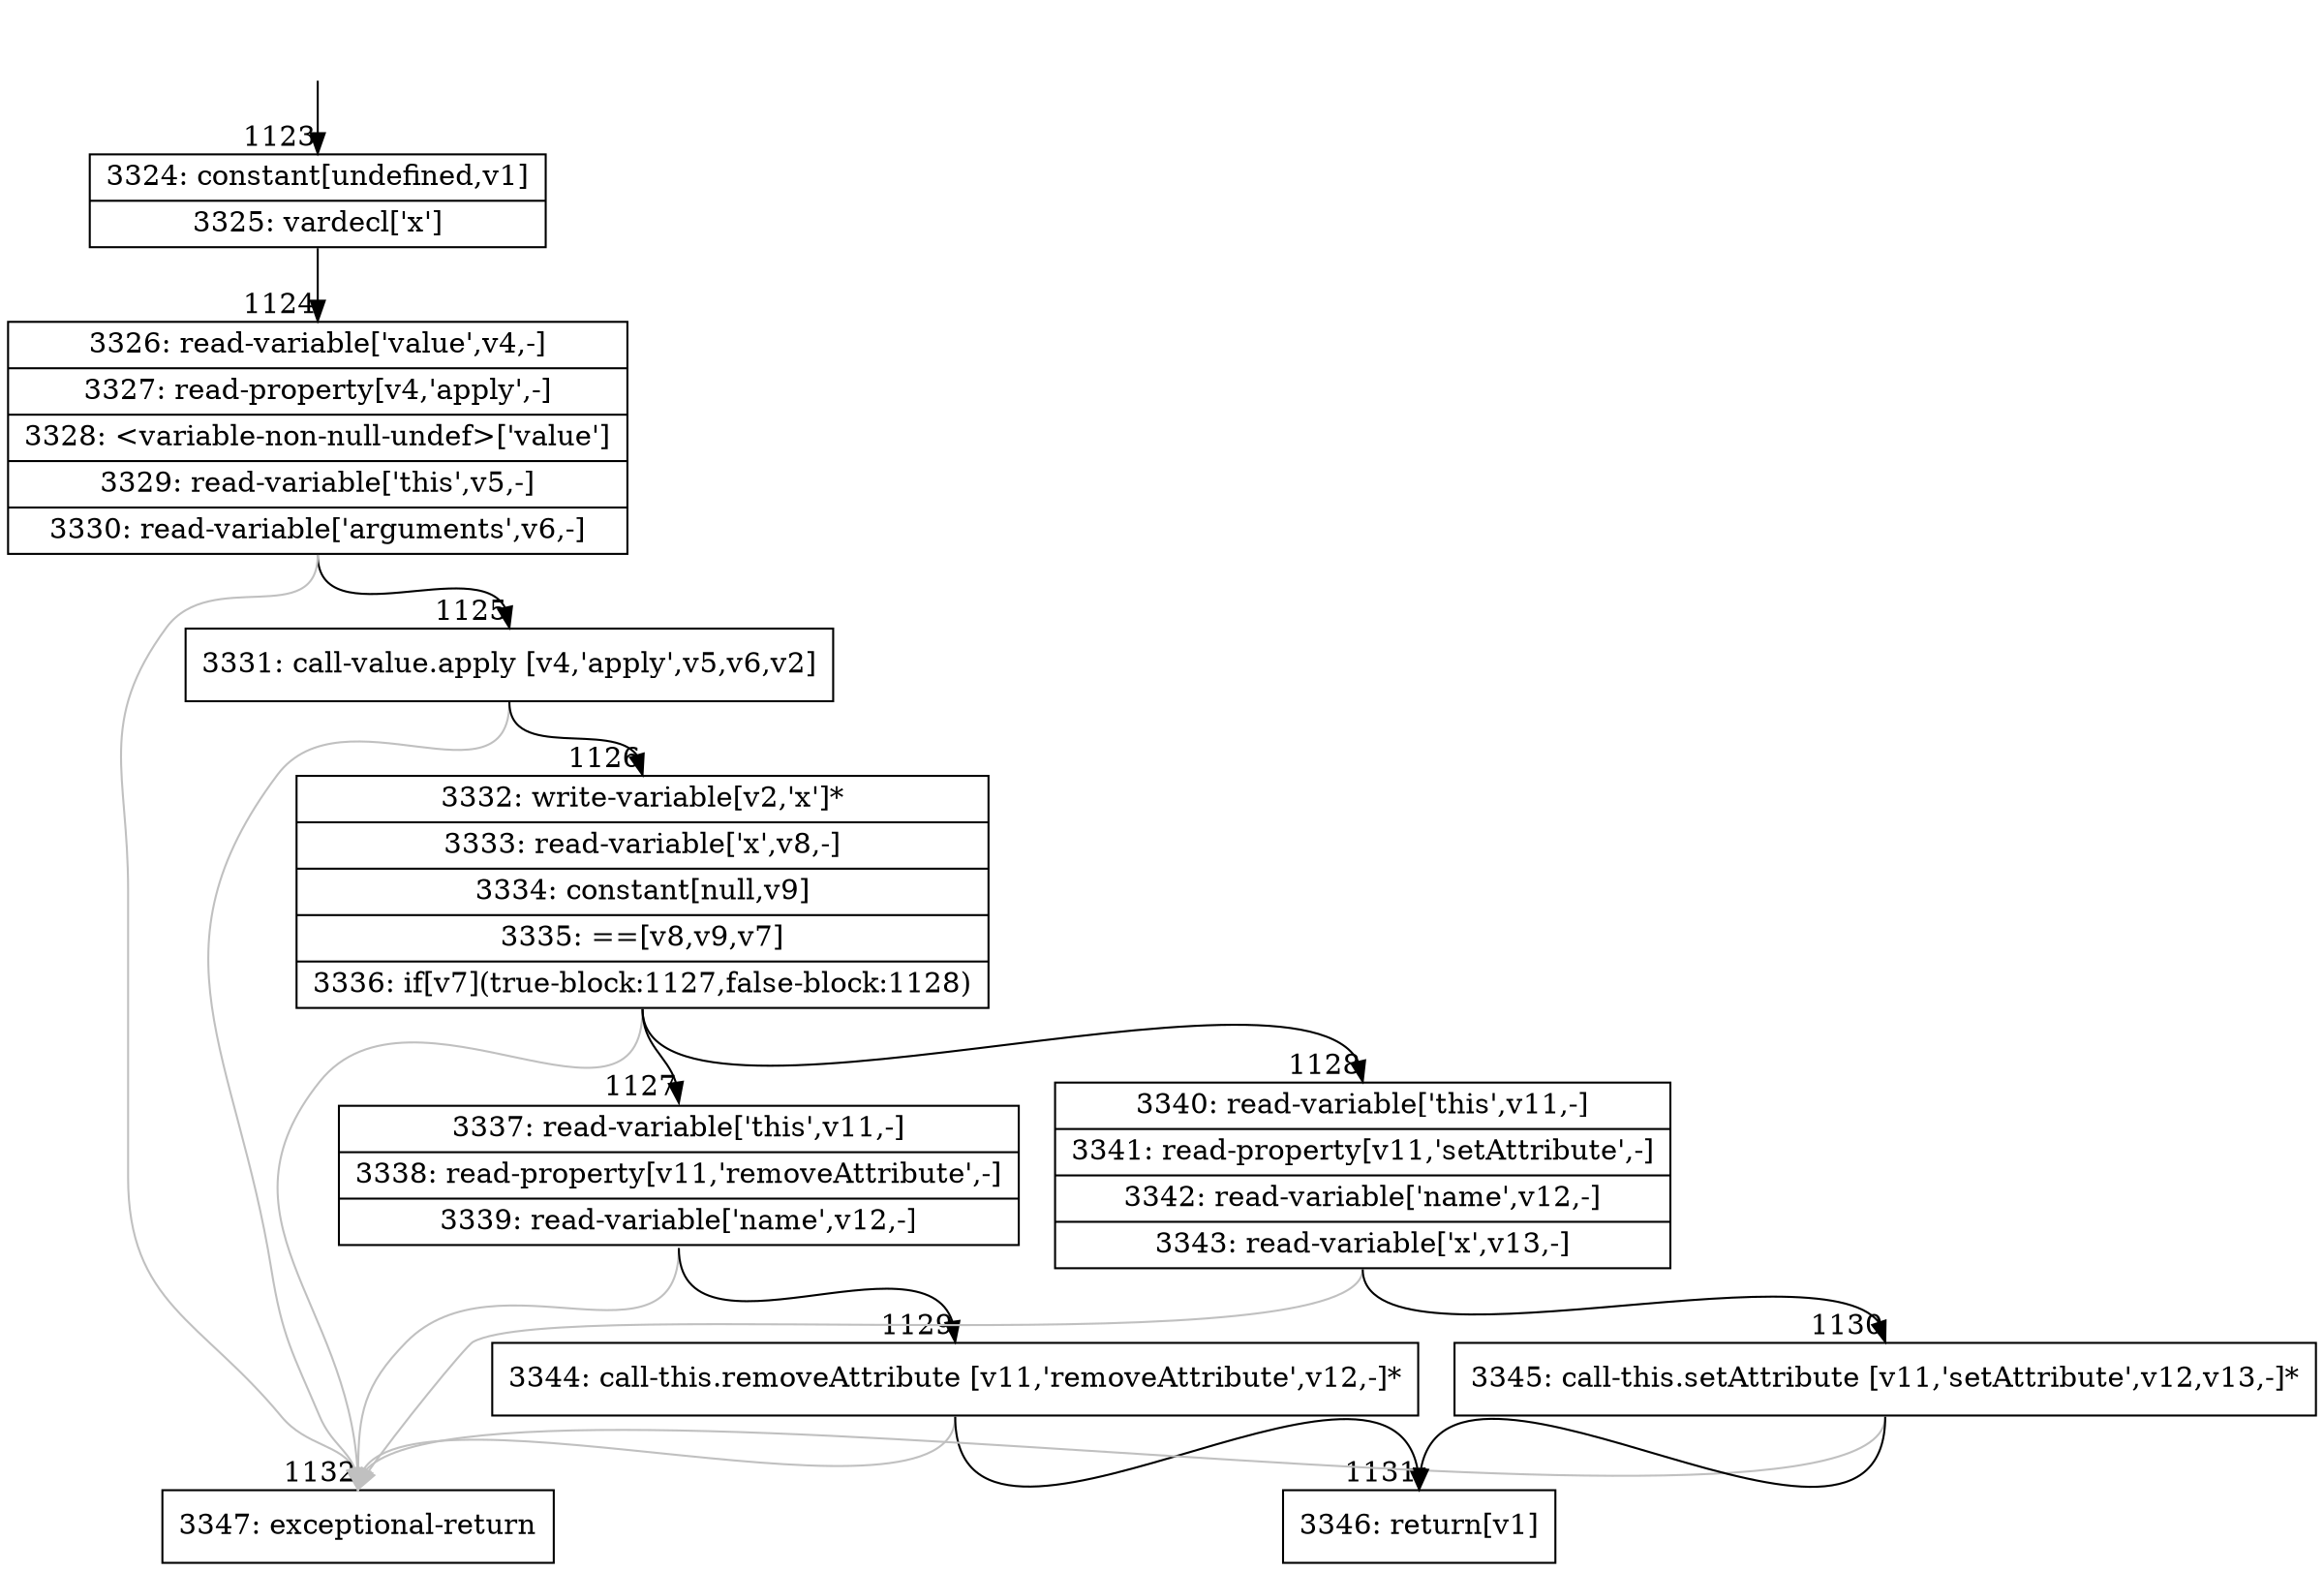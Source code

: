 digraph {
rankdir="TD"
BB_entry113[shape=none,label=""];
BB_entry113 -> BB1123 [tailport=s, headport=n, headlabel="    1123"]
BB1123 [shape=record label="{3324: constant[undefined,v1]|3325: vardecl['x']}" ] 
BB1123 -> BB1124 [tailport=s, headport=n, headlabel="      1124"]
BB1124 [shape=record label="{3326: read-variable['value',v4,-]|3327: read-property[v4,'apply',-]|3328: \<variable-non-null-undef\>['value']|3329: read-variable['this',v5,-]|3330: read-variable['arguments',v6,-]}" ] 
BB1124 -> BB1125 [tailport=s, headport=n, headlabel="      1125"]
BB1124 -> BB1132 [tailport=s, headport=n, color=gray, headlabel="      1132"]
BB1125 [shape=record label="{3331: call-value.apply [v4,'apply',v5,v6,v2]}" ] 
BB1125 -> BB1126 [tailport=s, headport=n, headlabel="      1126"]
BB1125 -> BB1132 [tailport=s, headport=n, color=gray]
BB1126 [shape=record label="{3332: write-variable[v2,'x']*|3333: read-variable['x',v8,-]|3334: constant[null,v9]|3335: ==[v8,v9,v7]|3336: if[v7](true-block:1127,false-block:1128)}" ] 
BB1126 -> BB1127 [tailport=s, headport=n, headlabel="      1127"]
BB1126 -> BB1128 [tailport=s, headport=n, headlabel="      1128"]
BB1126 -> BB1132 [tailport=s, headport=n, color=gray]
BB1127 [shape=record label="{3337: read-variable['this',v11,-]|3338: read-property[v11,'removeAttribute',-]|3339: read-variable['name',v12,-]}" ] 
BB1127 -> BB1129 [tailport=s, headport=n, headlabel="      1129"]
BB1127 -> BB1132 [tailport=s, headport=n, color=gray]
BB1128 [shape=record label="{3340: read-variable['this',v11,-]|3341: read-property[v11,'setAttribute',-]|3342: read-variable['name',v12,-]|3343: read-variable['x',v13,-]}" ] 
BB1128 -> BB1130 [tailport=s, headport=n, headlabel="      1130"]
BB1128 -> BB1132 [tailport=s, headport=n, color=gray]
BB1129 [shape=record label="{3344: call-this.removeAttribute [v11,'removeAttribute',v12,-]*}" ] 
BB1129 -> BB1131 [tailport=s, headport=n, headlabel="      1131"]
BB1129 -> BB1132 [tailport=s, headport=n, color=gray]
BB1130 [shape=record label="{3345: call-this.setAttribute [v11,'setAttribute',v12,v13,-]*}" ] 
BB1130 -> BB1131 [tailport=s, headport=n]
BB1130 -> BB1132 [tailport=s, headport=n, color=gray]
BB1131 [shape=record label="{3346: return[v1]}" ] 
BB1132 [shape=record label="{3347: exceptional-return}" ] 
//#$~ 672
}
